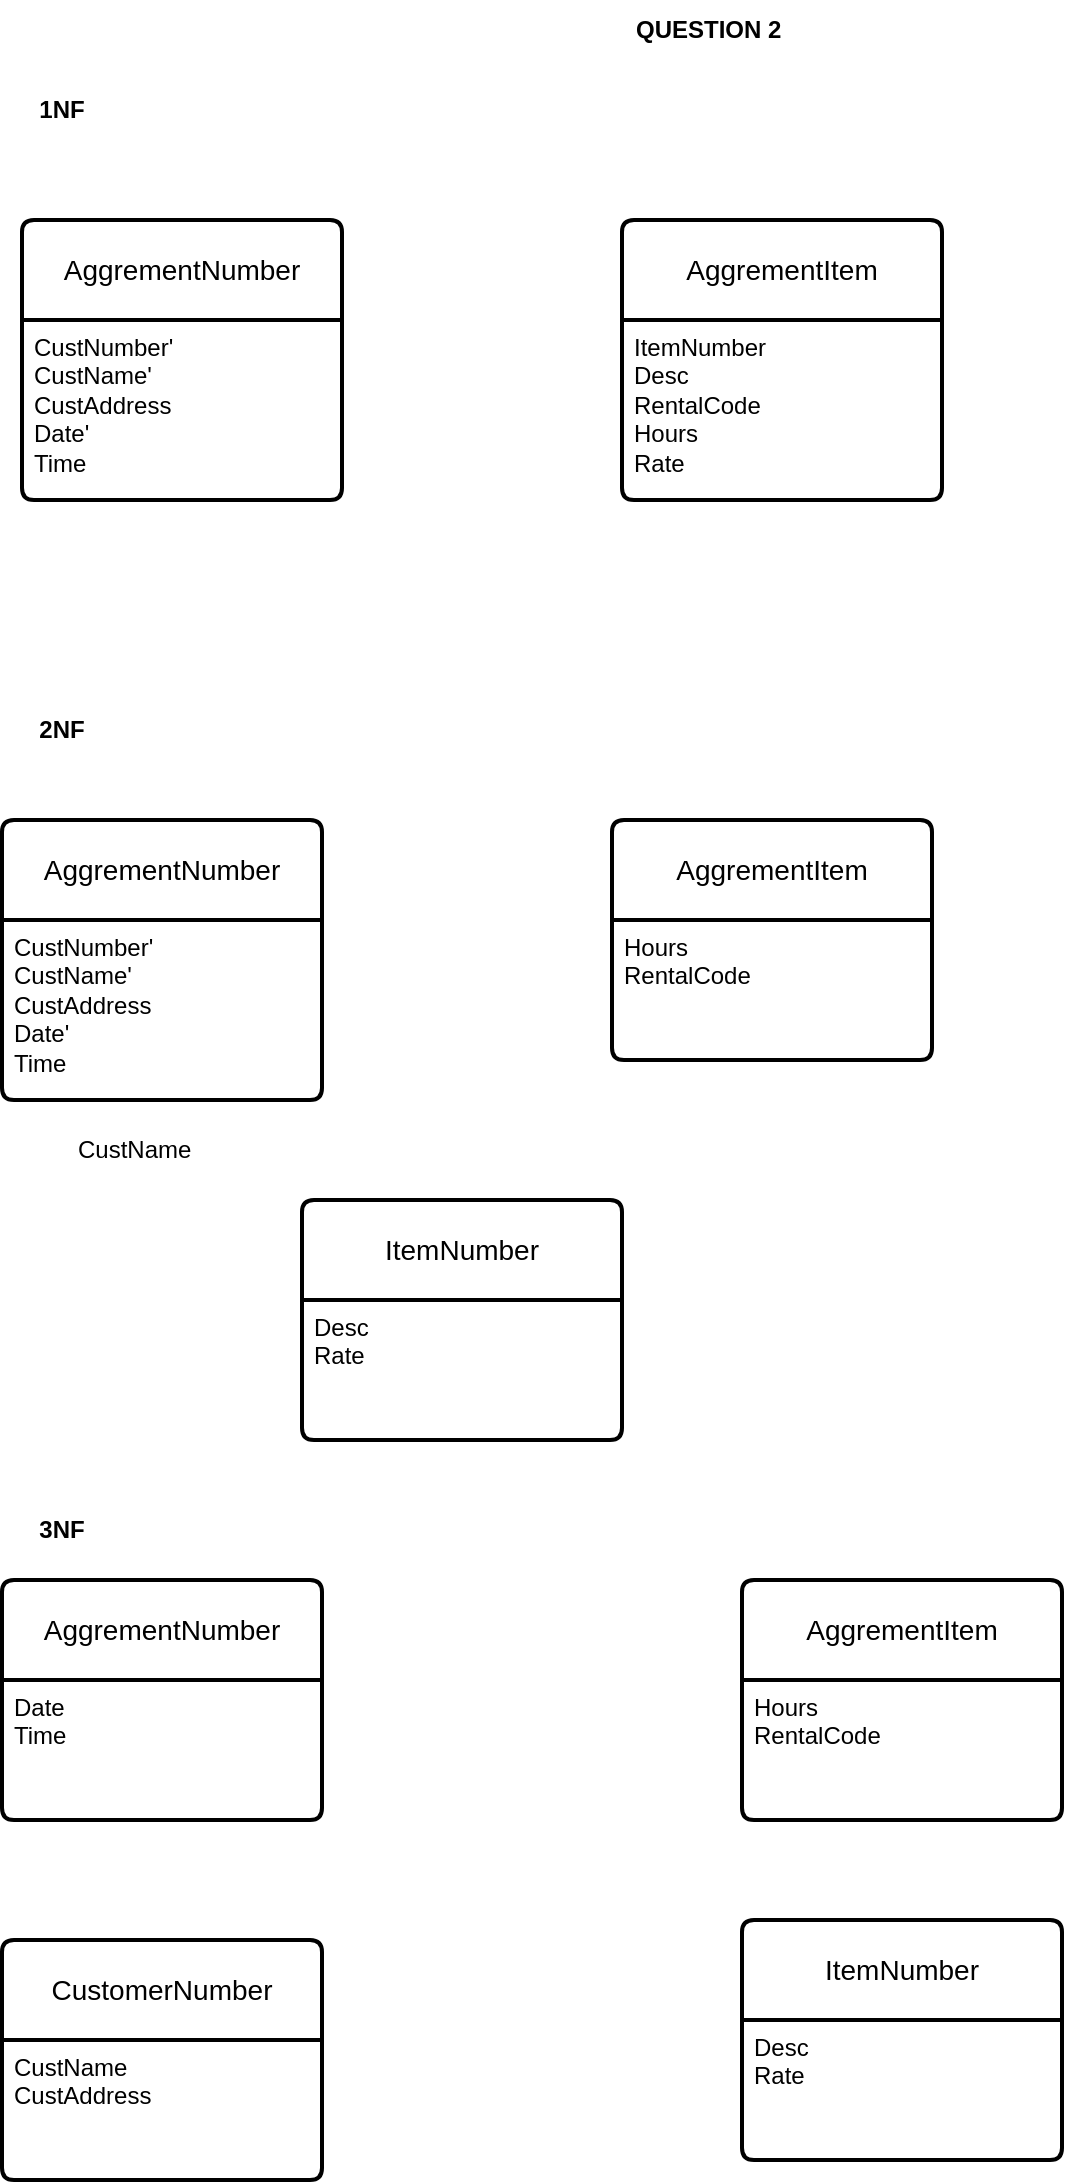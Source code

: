 <mxfile version="24.1.0" type="github">
  <diagram id="R2lEEEUBdFMjLlhIrx00" name="Page-1">
    <mxGraphModel dx="1050" dy="522" grid="1" gridSize="10" guides="1" tooltips="1" connect="1" arrows="1" fold="1" page="1" pageScale="1" pageWidth="850" pageHeight="1100" math="0" shadow="0" extFonts="Permanent Marker^https://fonts.googleapis.com/css?family=Permanent+Marker">
      <root>
        <mxCell id="0" />
        <mxCell id="1" parent="0" />
        <mxCell id="GcYD8DY2rKu0b3z0CZT5-1" value="&lt;b&gt;QUESTION 2&amp;nbsp;&lt;/b&gt;" style="text;html=1;align=center;verticalAlign=middle;whiteSpace=wrap;rounded=0;" vertex="1" parent="1">
          <mxGeometry x="290" y="10" width="210" height="30" as="geometry" />
        </mxCell>
        <mxCell id="GcYD8DY2rKu0b3z0CZT5-28" value="&lt;b&gt;1NF&lt;/b&gt;" style="text;html=1;align=center;verticalAlign=middle;whiteSpace=wrap;rounded=0;" vertex="1" parent="1">
          <mxGeometry x="40" y="50" width="60" height="30" as="geometry" />
        </mxCell>
        <mxCell id="GcYD8DY2rKu0b3z0CZT5-31" value="&lt;b&gt;2NF&lt;/b&gt;" style="text;html=1;align=center;verticalAlign=middle;whiteSpace=wrap;rounded=0;" vertex="1" parent="1">
          <mxGeometry x="40" y="360" width="60" height="30" as="geometry" />
        </mxCell>
        <mxCell id="GcYD8DY2rKu0b3z0CZT5-85" value="CustName" style="shape=partialRectangle;connectable=0;fillColor=none;top=0;left=0;bottom=0;right=0;align=left;spacingLeft=6;overflow=hidden;whiteSpace=wrap;html=1;" vertex="1" parent="1">
          <mxGeometry x="70" y="570" width="150" height="30" as="geometry">
            <mxRectangle width="150" height="30" as="alternateBounds" />
          </mxGeometry>
        </mxCell>
        <mxCell id="GcYD8DY2rKu0b3z0CZT5-90" value="AggrementItem" style="swimlane;childLayout=stackLayout;horizontal=1;startSize=50;horizontalStack=0;rounded=1;fontSize=14;fontStyle=0;strokeWidth=2;resizeParent=0;resizeLast=1;shadow=0;dashed=0;align=center;arcSize=4;whiteSpace=wrap;html=1;" vertex="1" parent="1">
          <mxGeometry x="345" y="420" width="160" height="120" as="geometry" />
        </mxCell>
        <mxCell id="GcYD8DY2rKu0b3z0CZT5-91" value="Hours&lt;div&gt;RentalCode&lt;/div&gt;&lt;div&gt;&lt;br&gt;&lt;/div&gt;" style="align=left;strokeColor=none;fillColor=none;spacingLeft=4;fontSize=12;verticalAlign=top;resizable=0;rotatable=0;part=1;html=1;" vertex="1" parent="GcYD8DY2rKu0b3z0CZT5-90">
          <mxGeometry y="50" width="160" height="70" as="geometry" />
        </mxCell>
        <mxCell id="GcYD8DY2rKu0b3z0CZT5-92" value="AggrementNumber" style="swimlane;childLayout=stackLayout;horizontal=1;startSize=50;horizontalStack=0;rounded=1;fontSize=14;fontStyle=0;strokeWidth=2;resizeParent=0;resizeLast=1;shadow=0;dashed=0;align=center;arcSize=4;whiteSpace=wrap;html=1;" vertex="1" parent="1">
          <mxGeometry x="40" y="420" width="160" height="140" as="geometry" />
        </mxCell>
        <mxCell id="GcYD8DY2rKu0b3z0CZT5-93" value="CustNumber&#39;&lt;div&gt;CustName&#39;&lt;/div&gt;&lt;div&gt;CustAddress&lt;/div&gt;&lt;div&gt;Date&#39;&lt;/div&gt;&lt;div&gt;Time&lt;/div&gt;" style="align=left;strokeColor=none;fillColor=none;spacingLeft=4;fontSize=12;verticalAlign=top;resizable=0;rotatable=0;part=1;html=1;" vertex="1" parent="GcYD8DY2rKu0b3z0CZT5-92">
          <mxGeometry y="50" width="160" height="90" as="geometry" />
        </mxCell>
        <mxCell id="GcYD8DY2rKu0b3z0CZT5-94" value="ItemNumber" style="swimlane;childLayout=stackLayout;horizontal=1;startSize=50;horizontalStack=0;rounded=1;fontSize=14;fontStyle=0;strokeWidth=2;resizeParent=0;resizeLast=1;shadow=0;dashed=0;align=center;arcSize=4;whiteSpace=wrap;html=1;" vertex="1" parent="1">
          <mxGeometry x="190" y="610" width="160" height="120" as="geometry" />
        </mxCell>
        <mxCell id="GcYD8DY2rKu0b3z0CZT5-95" value="Desc&lt;div&gt;Rate&lt;/div&gt;" style="align=left;strokeColor=none;fillColor=none;spacingLeft=4;fontSize=12;verticalAlign=top;resizable=0;rotatable=0;part=1;html=1;" vertex="1" parent="GcYD8DY2rKu0b3z0CZT5-94">
          <mxGeometry y="50" width="160" height="70" as="geometry" />
        </mxCell>
        <mxCell id="GcYD8DY2rKu0b3z0CZT5-96" value="AggrementNumber" style="swimlane;childLayout=stackLayout;horizontal=1;startSize=50;horizontalStack=0;rounded=1;fontSize=14;fontStyle=0;strokeWidth=2;resizeParent=0;resizeLast=1;shadow=0;dashed=0;align=center;arcSize=4;whiteSpace=wrap;html=1;" vertex="1" parent="1">
          <mxGeometry x="50" y="120" width="160" height="140" as="geometry" />
        </mxCell>
        <mxCell id="GcYD8DY2rKu0b3z0CZT5-97" value="CustNumber&#39;&lt;div&gt;CustName&#39;&lt;/div&gt;&lt;div&gt;CustAddress&lt;/div&gt;&lt;div&gt;Date&#39;&lt;/div&gt;&lt;div&gt;Time&lt;/div&gt;" style="align=left;strokeColor=none;fillColor=none;spacingLeft=4;fontSize=12;verticalAlign=top;resizable=0;rotatable=0;part=1;html=1;" vertex="1" parent="GcYD8DY2rKu0b3z0CZT5-96">
          <mxGeometry y="50" width="160" height="90" as="geometry" />
        </mxCell>
        <mxCell id="GcYD8DY2rKu0b3z0CZT5-98" value="AggrementItem" style="swimlane;childLayout=stackLayout;horizontal=1;startSize=50;horizontalStack=0;rounded=1;fontSize=14;fontStyle=0;strokeWidth=2;resizeParent=0;resizeLast=1;shadow=0;dashed=0;align=center;arcSize=4;whiteSpace=wrap;html=1;" vertex="1" parent="1">
          <mxGeometry x="350" y="120" width="160" height="140" as="geometry" />
        </mxCell>
        <mxCell id="GcYD8DY2rKu0b3z0CZT5-99" value="ItemNumber&lt;div&gt;Desc&lt;/div&gt;&lt;div&gt;RentalCode&lt;/div&gt;&lt;div&gt;Hours&lt;/div&gt;&lt;div&gt;Rate&lt;/div&gt;" style="align=left;strokeColor=none;fillColor=none;spacingLeft=4;fontSize=12;verticalAlign=top;resizable=0;rotatable=0;part=1;html=1;" vertex="1" parent="GcYD8DY2rKu0b3z0CZT5-98">
          <mxGeometry y="50" width="160" height="90" as="geometry" />
        </mxCell>
        <mxCell id="GcYD8DY2rKu0b3z0CZT5-102" value="&lt;b&gt;3NF&lt;/b&gt;" style="text;html=1;align=center;verticalAlign=middle;whiteSpace=wrap;rounded=0;" vertex="1" parent="1">
          <mxGeometry x="40" y="760" width="60" height="30" as="geometry" />
        </mxCell>
        <mxCell id="GcYD8DY2rKu0b3z0CZT5-104" value="AggrementNumber" style="swimlane;childLayout=stackLayout;horizontal=1;startSize=50;horizontalStack=0;rounded=1;fontSize=14;fontStyle=0;strokeWidth=2;resizeParent=0;resizeLast=1;shadow=0;dashed=0;align=center;arcSize=4;whiteSpace=wrap;html=1;" vertex="1" parent="1">
          <mxGeometry x="40" y="800" width="160" height="120" as="geometry" />
        </mxCell>
        <mxCell id="GcYD8DY2rKu0b3z0CZT5-105" value="Date&lt;div&gt;Time&lt;/div&gt;" style="align=left;strokeColor=none;fillColor=none;spacingLeft=4;fontSize=12;verticalAlign=top;resizable=0;rotatable=0;part=1;html=1;" vertex="1" parent="GcYD8DY2rKu0b3z0CZT5-104">
          <mxGeometry y="50" width="160" height="70" as="geometry" />
        </mxCell>
        <mxCell id="GcYD8DY2rKu0b3z0CZT5-106" value="AggrementItem" style="swimlane;childLayout=stackLayout;horizontal=1;startSize=50;horizontalStack=0;rounded=1;fontSize=14;fontStyle=0;strokeWidth=2;resizeParent=0;resizeLast=1;shadow=0;dashed=0;align=center;arcSize=4;whiteSpace=wrap;html=1;" vertex="1" parent="1">
          <mxGeometry x="410" y="800" width="160" height="120" as="geometry" />
        </mxCell>
        <mxCell id="GcYD8DY2rKu0b3z0CZT5-107" value="Hours&lt;div&gt;RentalCode&lt;/div&gt;" style="align=left;strokeColor=none;fillColor=none;spacingLeft=4;fontSize=12;verticalAlign=top;resizable=0;rotatable=0;part=1;html=1;" vertex="1" parent="GcYD8DY2rKu0b3z0CZT5-106">
          <mxGeometry y="50" width="160" height="70" as="geometry" />
        </mxCell>
        <mxCell id="GcYD8DY2rKu0b3z0CZT5-108" value="CustomerNumber" style="swimlane;childLayout=stackLayout;horizontal=1;startSize=50;horizontalStack=0;rounded=1;fontSize=14;fontStyle=0;strokeWidth=2;resizeParent=0;resizeLast=1;shadow=0;dashed=0;align=center;arcSize=4;whiteSpace=wrap;html=1;" vertex="1" parent="1">
          <mxGeometry x="40" y="980" width="160" height="120" as="geometry" />
        </mxCell>
        <mxCell id="GcYD8DY2rKu0b3z0CZT5-109" value="CustName&lt;div&gt;CustAddress&lt;/div&gt;" style="align=left;strokeColor=none;fillColor=none;spacingLeft=4;fontSize=12;verticalAlign=top;resizable=0;rotatable=0;part=1;html=1;" vertex="1" parent="GcYD8DY2rKu0b3z0CZT5-108">
          <mxGeometry y="50" width="160" height="70" as="geometry" />
        </mxCell>
        <mxCell id="GcYD8DY2rKu0b3z0CZT5-111" value="ItemNumber" style="swimlane;childLayout=stackLayout;horizontal=1;startSize=50;horizontalStack=0;rounded=1;fontSize=14;fontStyle=0;strokeWidth=2;resizeParent=0;resizeLast=1;shadow=0;dashed=0;align=center;arcSize=4;whiteSpace=wrap;html=1;" vertex="1" parent="1">
          <mxGeometry x="410" y="970" width="160" height="120" as="geometry" />
        </mxCell>
        <mxCell id="GcYD8DY2rKu0b3z0CZT5-112" value="Desc&lt;div&gt;Rate&lt;/div&gt;" style="align=left;strokeColor=none;fillColor=none;spacingLeft=4;fontSize=12;verticalAlign=top;resizable=0;rotatable=0;part=1;html=1;" vertex="1" parent="GcYD8DY2rKu0b3z0CZT5-111">
          <mxGeometry y="50" width="160" height="70" as="geometry" />
        </mxCell>
      </root>
    </mxGraphModel>
  </diagram>
</mxfile>
